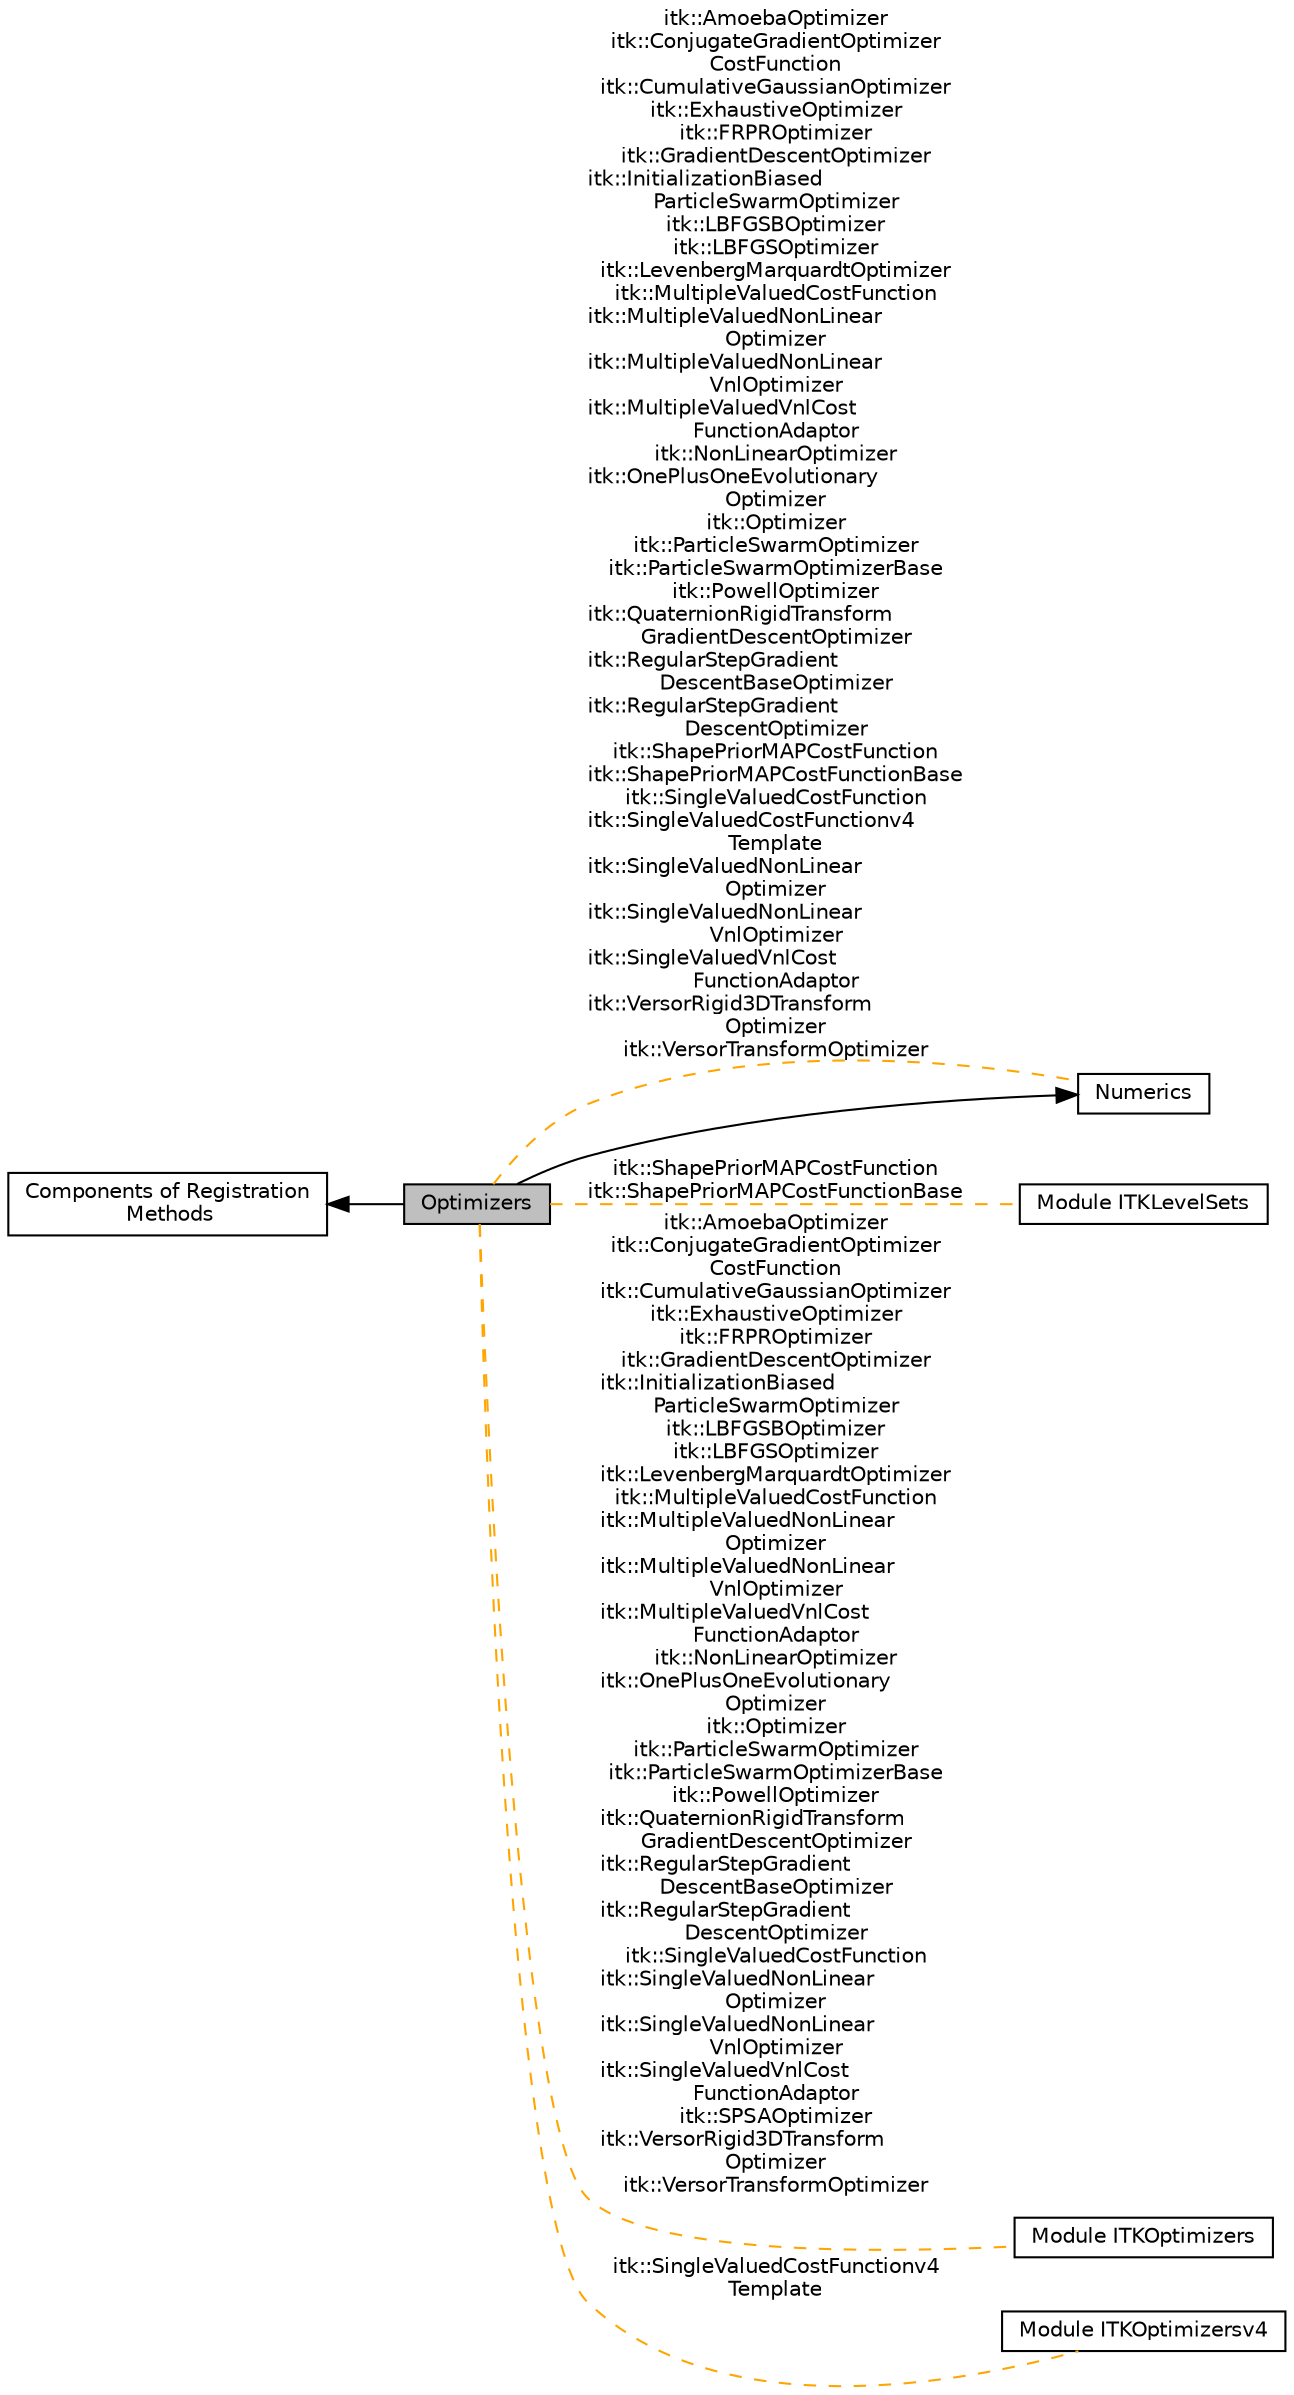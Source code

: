 digraph "Optimizers"
{
  edge [fontname="Helvetica",fontsize="10",labelfontname="Helvetica",labelfontsize="10"];
  node [fontname="Helvetica",fontsize="10",shape=box];
  rankdir=LR;
  Node5 [label="Module ITKLevelSets",height=0.2,width=0.4,color="black", fillcolor="white", style="filled",URL="$group__ITKLevelSets.html",tooltip=" "];
  Node4 [label="Module ITKOptimizers",height=0.2,width=0.4,color="black", fillcolor="white", style="filled",URL="$group__ITKOptimizers.html",tooltip=" "];
  Node6 [label="Module ITKOptimizersv4",height=0.2,width=0.4,color="black", fillcolor="white", style="filled",URL="$group__ITKOptimizersv4.html",tooltip=" "];
  Node2 [label="Numerics",height=0.2,width=0.4,color="black", fillcolor="white", style="filled",URL="$group__Numerics.html",tooltip=" "];
  Node1 [label="Optimizers",height=0.2,width=0.4,color="black", fillcolor="grey75", style="filled", fontcolor="black",tooltip=" "];
  Node3 [label="Components of Registration\l Methods",height=0.2,width=0.4,color="black", fillcolor="white", style="filled",URL="$group__RegistrationComponents.html",tooltip=" "];
  Node2->Node1 [shape=plaintext, dir="back", style="solid"];
  Node3->Node1 [shape=plaintext, dir="back", style="solid"];
  Node1->Node2 [shape=plaintext, label="itk::AmoebaOptimizer\nitk::ConjugateGradientOptimizer\nCostFunction\nitk::CumulativeGaussianOptimizer\nitk::ExhaustiveOptimizer\nitk::FRPROptimizer\nitk::GradientDescentOptimizer\nitk::InitializationBiased\lParticleSwarmOptimizer\nitk::LBFGSBOptimizer\nitk::LBFGSOptimizer\nitk::LevenbergMarquardtOptimizer\nitk::MultipleValuedCostFunction\nitk::MultipleValuedNonLinear\lOptimizer\nitk::MultipleValuedNonLinear\lVnlOptimizer\nitk::MultipleValuedVnlCost\lFunctionAdaptor\nitk::NonLinearOptimizer\nitk::OnePlusOneEvolutionary\lOptimizer\nitk::Optimizer\nitk::ParticleSwarmOptimizer\nitk::ParticleSwarmOptimizerBase\nitk::PowellOptimizer\nitk::QuaternionRigidTransform\lGradientDescentOptimizer\nitk::RegularStepGradient\lDescentBaseOptimizer\nitk::RegularStepGradient\lDescentOptimizer\nitk::ShapePriorMAPCostFunction\nitk::ShapePriorMAPCostFunctionBase\nitk::SingleValuedCostFunction\nitk::SingleValuedCostFunctionv4\lTemplate\nitk::SingleValuedNonLinear\lOptimizer\nitk::SingleValuedNonLinear\lVnlOptimizer\nitk::SingleValuedVnlCost\lFunctionAdaptor\nitk::VersorRigid3DTransform\lOptimizer\nitk::VersorTransformOptimizer", color="orange", dir="none", style="dashed"];
  Node1->Node4 [shape=plaintext, label="itk::AmoebaOptimizer\nitk::ConjugateGradientOptimizer\nCostFunction\nitk::CumulativeGaussianOptimizer\nitk::ExhaustiveOptimizer\nitk::FRPROptimizer\nitk::GradientDescentOptimizer\nitk::InitializationBiased\lParticleSwarmOptimizer\nitk::LBFGSBOptimizer\nitk::LBFGSOptimizer\nitk::LevenbergMarquardtOptimizer\nitk::MultipleValuedCostFunction\nitk::MultipleValuedNonLinear\lOptimizer\nitk::MultipleValuedNonLinear\lVnlOptimizer\nitk::MultipleValuedVnlCost\lFunctionAdaptor\nitk::NonLinearOptimizer\nitk::OnePlusOneEvolutionary\lOptimizer\nitk::Optimizer\nitk::ParticleSwarmOptimizer\nitk::ParticleSwarmOptimizerBase\nitk::PowellOptimizer\nitk::QuaternionRigidTransform\lGradientDescentOptimizer\nitk::RegularStepGradient\lDescentBaseOptimizer\nitk::RegularStepGradient\lDescentOptimizer\nitk::SingleValuedCostFunction\nitk::SingleValuedNonLinear\lOptimizer\nitk::SingleValuedNonLinear\lVnlOptimizer\nitk::SingleValuedVnlCost\lFunctionAdaptor\nitk::SPSAOptimizer\nitk::VersorRigid3DTransform\lOptimizer\nitk::VersorTransformOptimizer", color="orange", dir="none", style="dashed"];
  Node1->Node5 [shape=plaintext, label="itk::ShapePriorMAPCostFunction\nitk::ShapePriorMAPCostFunctionBase", color="orange", dir="none", style="dashed"];
  Node1->Node6 [shape=plaintext, label="itk::SingleValuedCostFunctionv4\lTemplate", color="orange", dir="none", style="dashed"];
}

